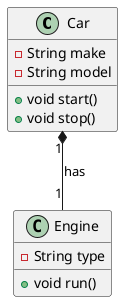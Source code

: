 @startuml
class Car {
    -String make
    -String model
    +void start()
    +void stop()
}
class Engine {
    -String type
    +void run()
}
Car "1" *-- "1" Engine : has
@enduml
